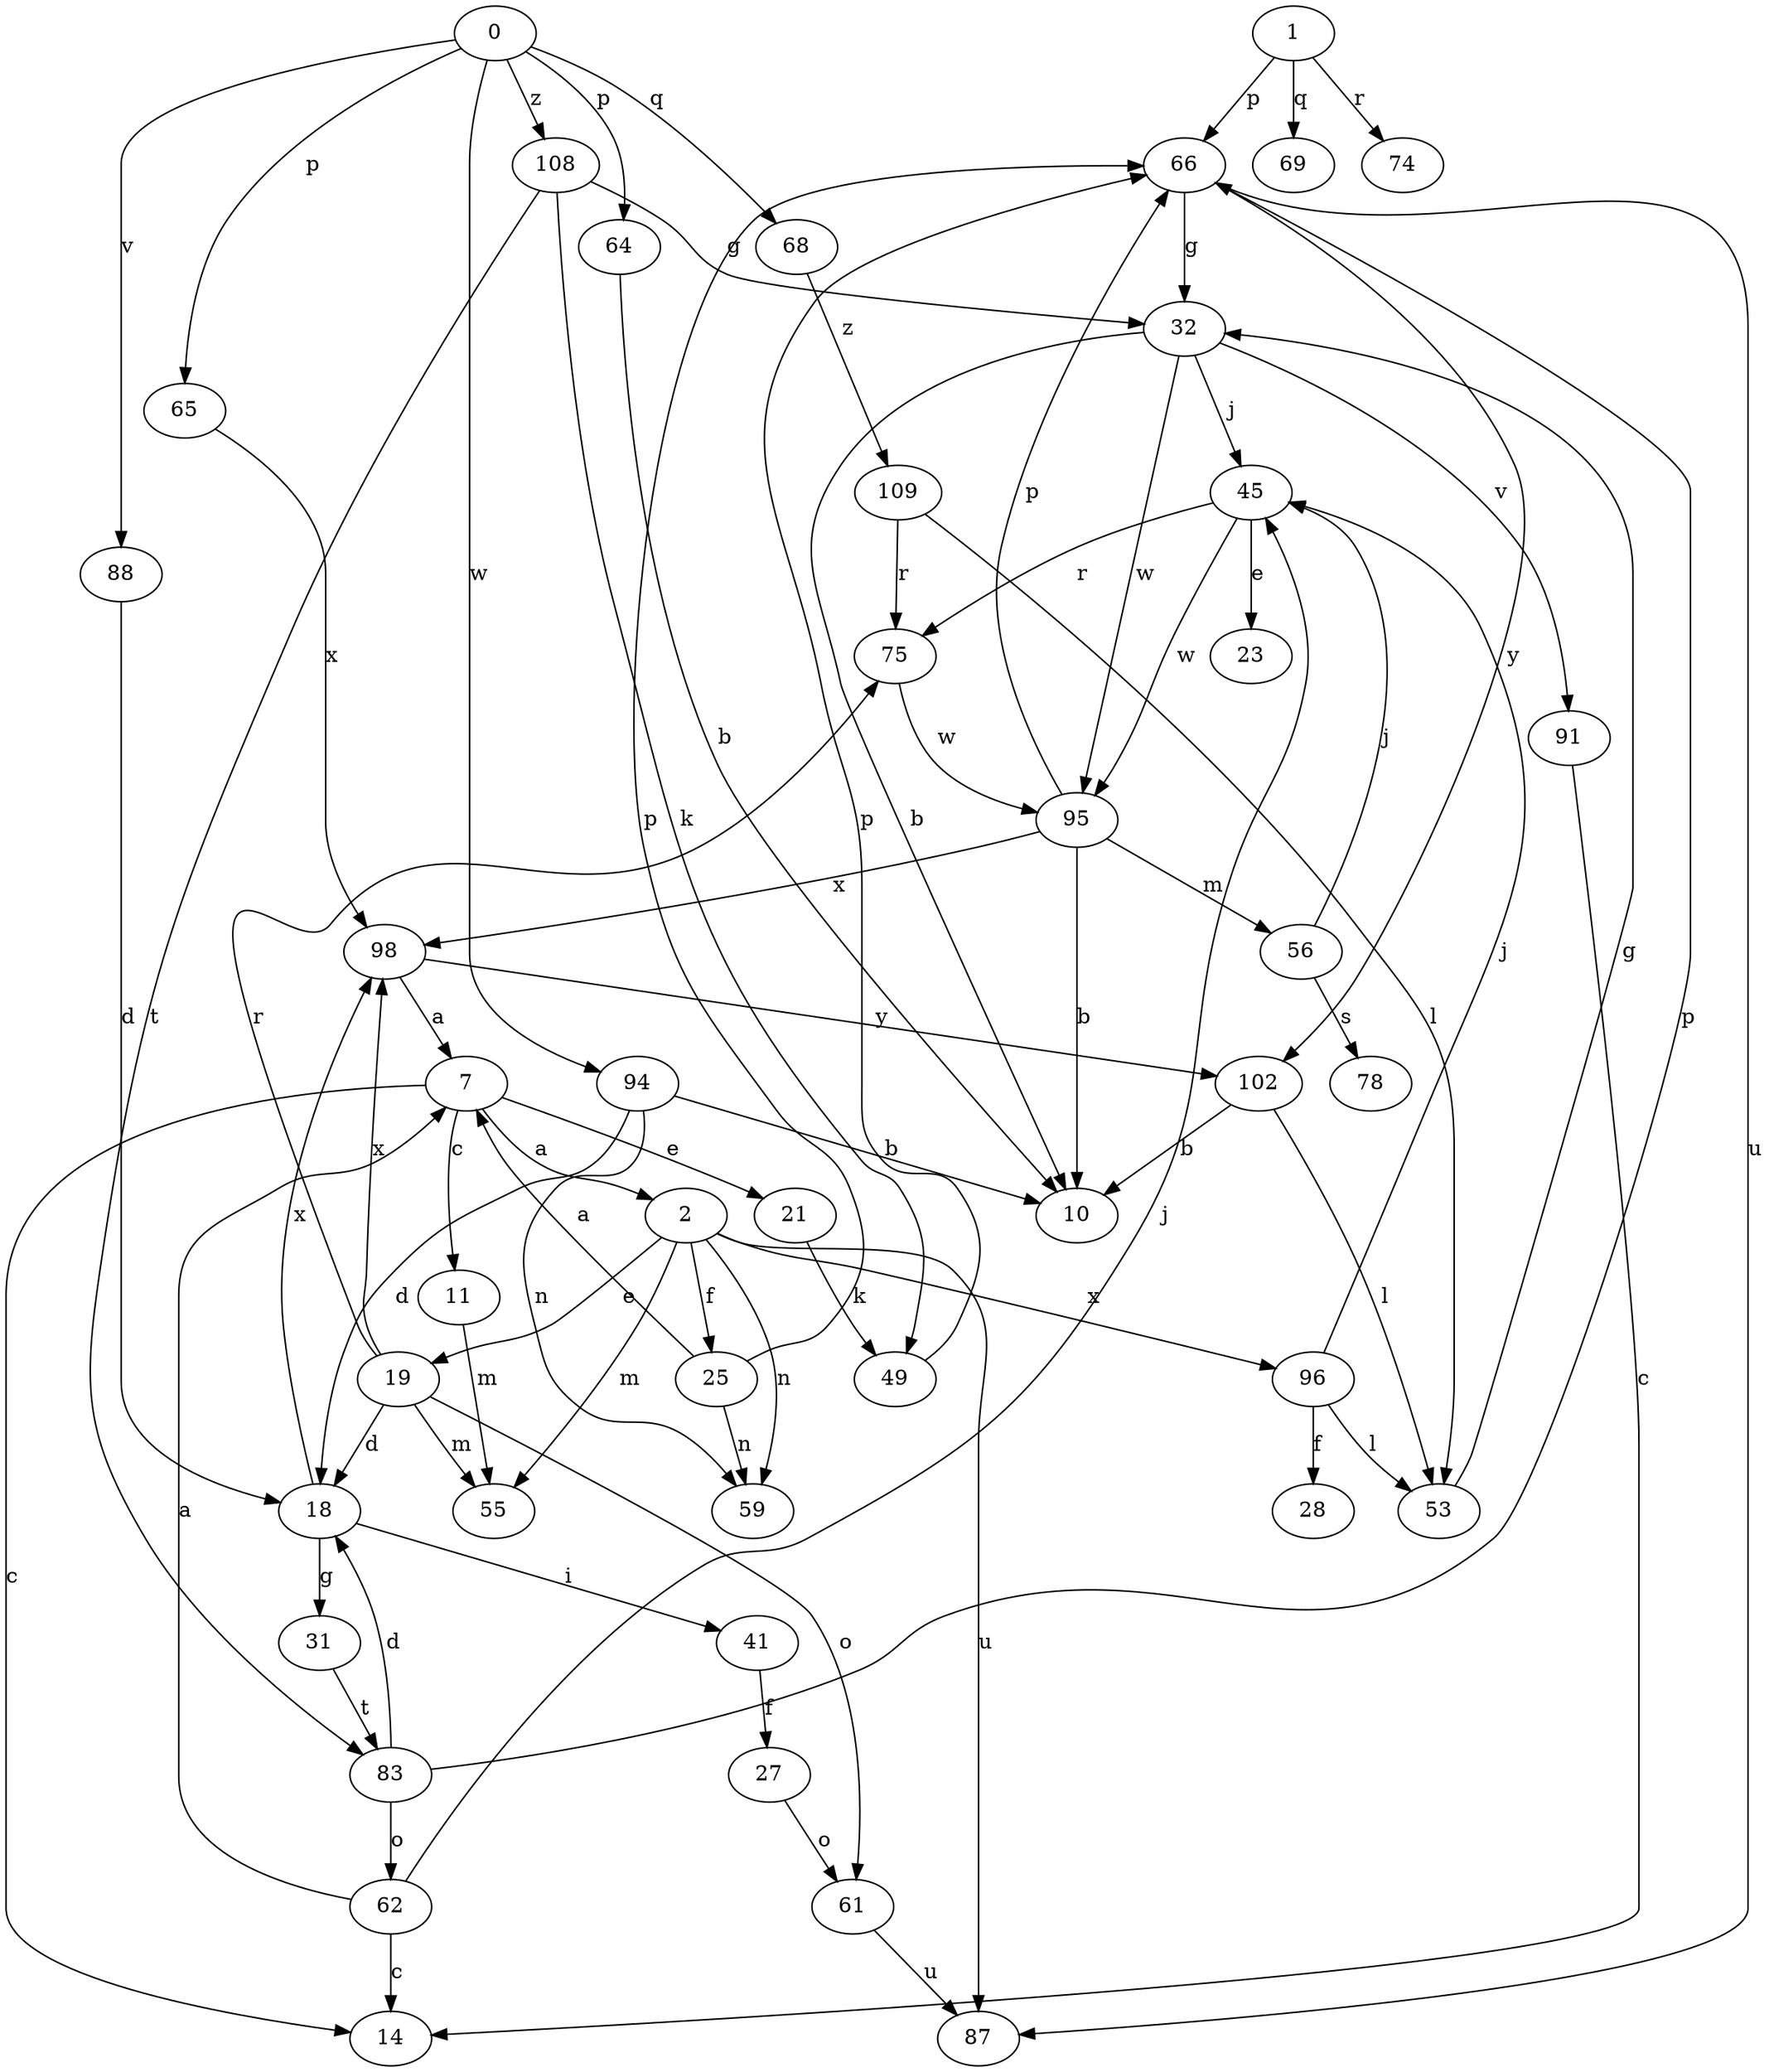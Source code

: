 strict digraph  {
1;
2;
7;
10;
11;
14;
18;
19;
0;
21;
23;
25;
27;
28;
31;
32;
41;
45;
49;
53;
55;
56;
59;
61;
62;
64;
65;
66;
68;
69;
74;
75;
78;
83;
87;
88;
91;
94;
95;
96;
98;
102;
108;
109;
1 -> 66  [label=p];
1 -> 69  [label=q];
1 -> 74  [label=r];
2 -> 19  [label=e];
2 -> 25  [label=f];
2 -> 55  [label=m];
2 -> 59  [label=n];
2 -> 87  [label=u];
2 -> 96  [label=x];
7 -> 2  [label=a];
7 -> 11  [label=c];
7 -> 14  [label=c];
7 -> 21  [label=e];
11 -> 55  [label=m];
18 -> 31  [label=g];
18 -> 41  [label=i];
18 -> 98  [label=x];
19 -> 18  [label=d];
19 -> 55  [label=m];
19 -> 61  [label=o];
19 -> 75  [label=r];
19 -> 98  [label=x];
0 -> 64  [label=p];
0 -> 65  [label=p];
0 -> 68  [label=q];
0 -> 88  [label=v];
0 -> 94  [label=w];
0 -> 108  [label=z];
21 -> 49  [label=k];
25 -> 7  [label=a];
25 -> 59  [label=n];
25 -> 66  [label=p];
27 -> 61  [label=o];
31 -> 83  [label=t];
32 -> 10  [label=b];
32 -> 45  [label=j];
32 -> 91  [label=v];
32 -> 95  [label=w];
41 -> 27  [label=f];
45 -> 23  [label=e];
45 -> 75  [label=r];
45 -> 95  [label=w];
49 -> 66  [label=p];
53 -> 32  [label=g];
56 -> 45  [label=j];
56 -> 78  [label=s];
61 -> 87  [label=u];
62 -> 7  [label=a];
62 -> 14  [label=c];
62 -> 45  [label=j];
64 -> 10  [label=b];
65 -> 98  [label=x];
66 -> 32  [label=g];
66 -> 87  [label=u];
66 -> 102  [label=y];
68 -> 109  [label=z];
75 -> 95  [label=w];
83 -> 18  [label=d];
83 -> 62  [label=o];
83 -> 66  [label=p];
88 -> 18  [label=d];
91 -> 14  [label=c];
94 -> 10  [label=b];
94 -> 18  [label=d];
94 -> 59  [label=n];
95 -> 10  [label=b];
95 -> 56  [label=m];
95 -> 66  [label=p];
95 -> 98  [label=x];
96 -> 28  [label=f];
96 -> 45  [label=j];
96 -> 53  [label=l];
98 -> 7  [label=a];
98 -> 102  [label=y];
102 -> 10  [label=b];
102 -> 53  [label=l];
108 -> 32  [label=g];
108 -> 49  [label=k];
108 -> 83  [label=t];
109 -> 53  [label=l];
109 -> 75  [label=r];
}
